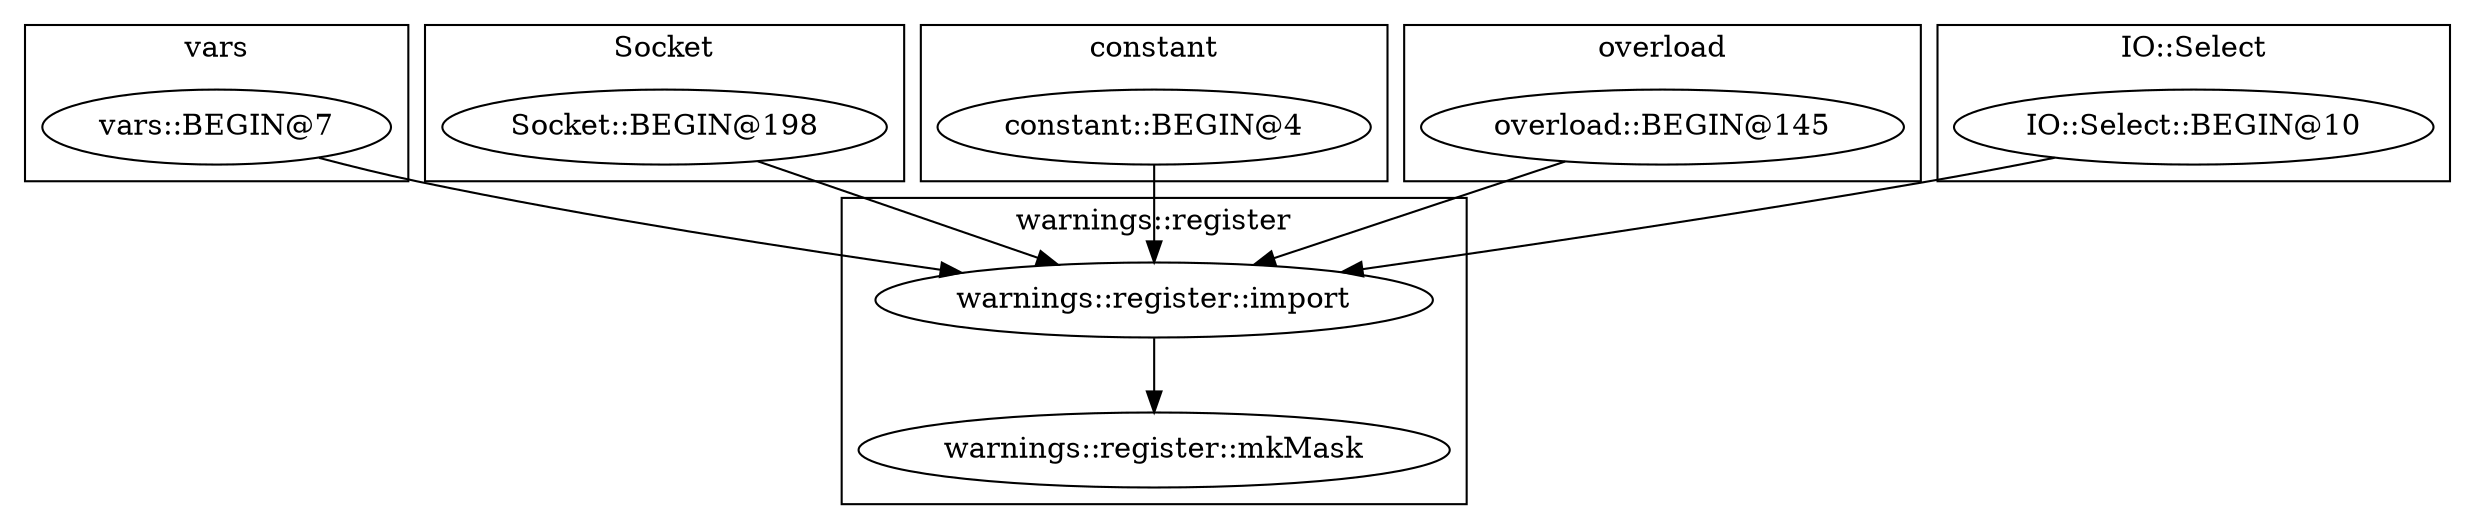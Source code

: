 digraph {
graph [overlap=false]
subgraph cluster_vars {
	label="vars";
	"vars::BEGIN@7";
}
subgraph cluster_Socket {
	label="Socket";
	"Socket::BEGIN@198";
}
subgraph cluster_warnings_register {
	label="warnings::register";
	"warnings::register::mkMask";
	"warnings::register::import";
}
subgraph cluster_constant {
	label="constant";
	"constant::BEGIN@4";
}
subgraph cluster_overload {
	label="overload";
	"overload::BEGIN@145";
}
subgraph cluster_IO_Select {
	label="IO::Select";
	"IO::Select::BEGIN@10";
}
"warnings::register::import" -> "warnings::register::mkMask";
"Socket::BEGIN@198" -> "warnings::register::import";
"constant::BEGIN@4" -> "warnings::register::import";
"overload::BEGIN@145" -> "warnings::register::import";
"IO::Select::BEGIN@10" -> "warnings::register::import";
"vars::BEGIN@7" -> "warnings::register::import";
}
